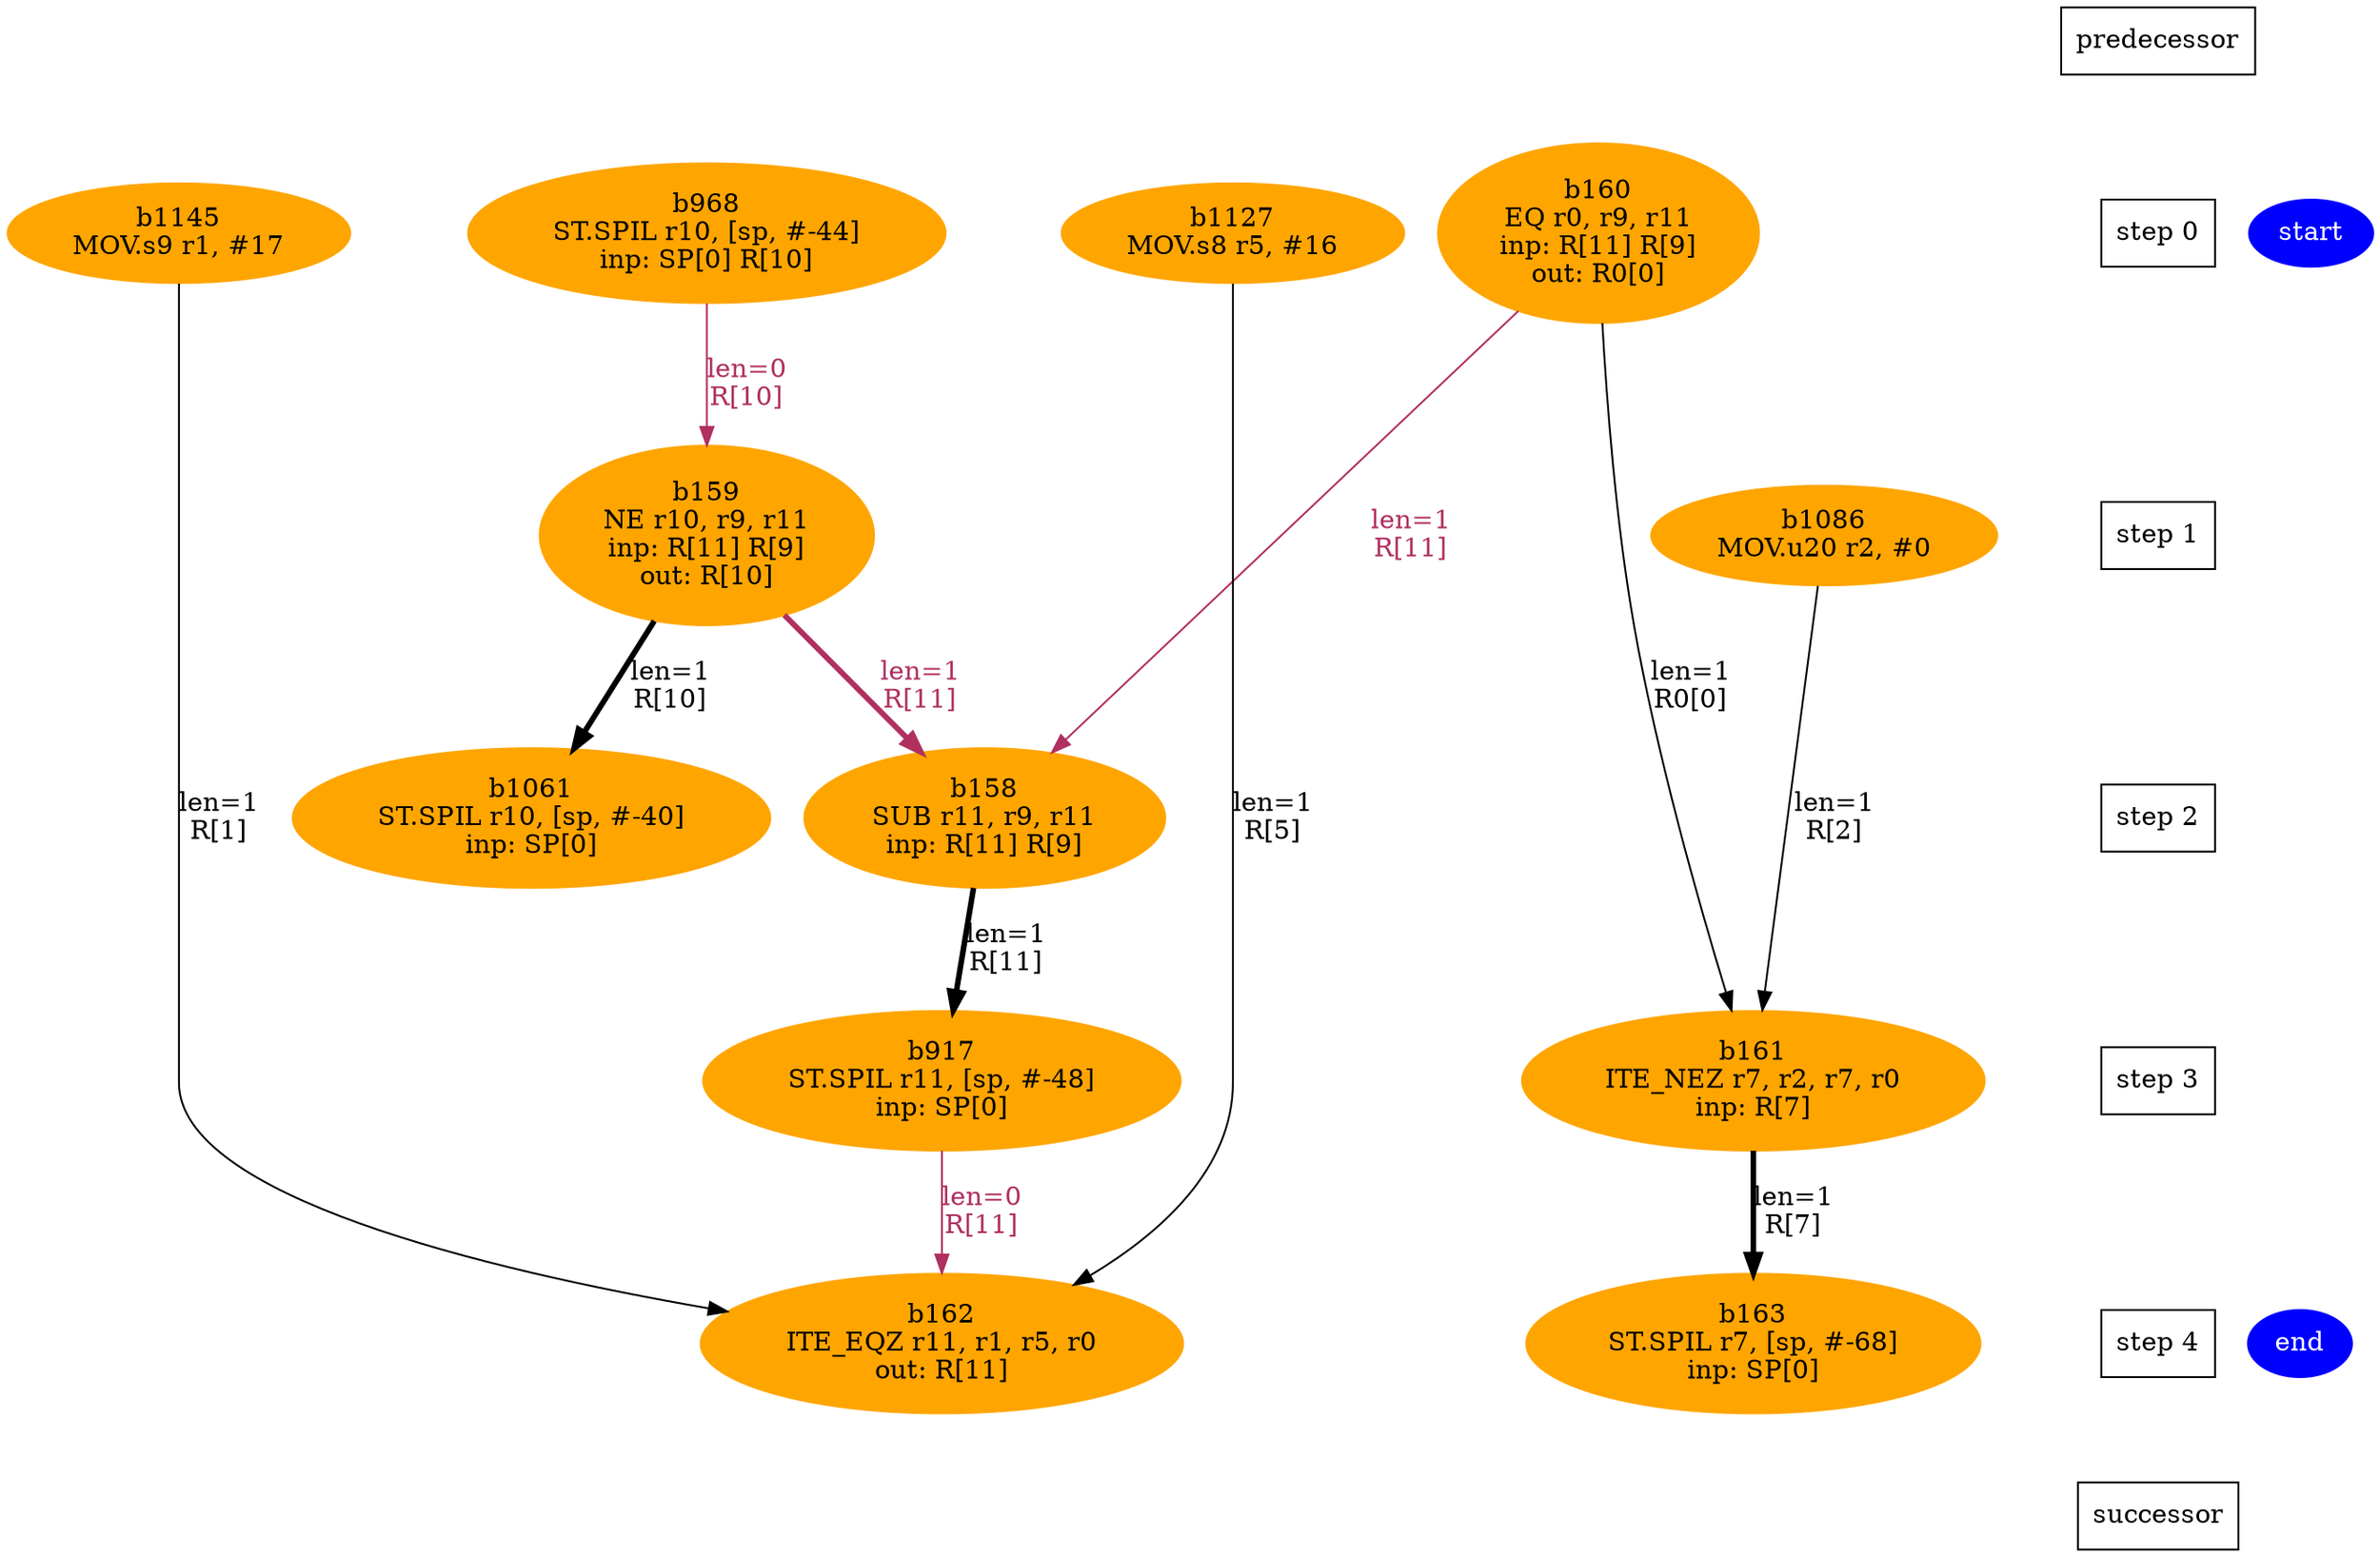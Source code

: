 digraph N {
 b158[color=orange,fontcolor=black,style=filled,label="b158\nSUB r11, r9, r11\ninp: R[11] R[9]"];  {rank=same; S2;  b158;}
 b159[color=orange,fontcolor=black,style=filled,label="b159\nNE r10, r9, r11\ninp: R[11] R[9]\nout: R[10]"];  {rank=same; S1;  b159;}
 b160[color=orange,fontcolor=black,style=filled,label="b160\nEQ r0, r9, r11\ninp: R[11] R[9]\nout: R0[0]"];  {rank=same; S0;  b160;}
 b161[color=orange,fontcolor=black,style=filled,label="b161\nITE_NEZ r7, r2, r7, r0\ninp: R[7]"];  {rank=same; S3;  b161;}
 b162[color=orange,fontcolor=black,style=filled,label="b162\nITE_EQZ r11, r1, r5, r0\nout: R[11]"];  {rank=same; S4;  b162;}
 b163[color=orange,fontcolor=black,style=filled,label="b163\nST.SPIL r7, [sp, #-68]\ninp: SP[0]"];  {rank=same; S4;  b163;}
 b1086[color=orange,fontcolor=black,style=filled,label="b1086\nMOV.u20 r2, #0"];  {rank=same; S1;  b1086;}
 b1127[color=orange,fontcolor=black,style=filled,label="b1127\nMOV.s8 r5, #16"];  {rank=same; S0;  b1127;}
 b1145[color=orange,fontcolor=black,style=filled,label="b1145\nMOV.s9 r1, #17"];  {rank=same; S0;  b1145;}
 b917[color=orange,fontcolor=black,style=filled,label="b917\nST.SPIL r11, [sp, #-48]\ninp: SP[0]"];  {rank=same; S3;  b917;}
 b968[color=orange,fontcolor=black,style=filled,label="b968\nST.SPIL r10, [sp, #-44]\ninp: SP[0] R[10]"];  {rank=same; S0;  b968;}
 b1061[color=orange,fontcolor=black,style=filled,label="b1061\nST.SPIL r10, [sp, #-40]\ninp: SP[0]"];  {rank=same; S2;  b1061;}
 start [color=blue,fontcolor=white,style=filled,label="start"];  {rank=same; S0;  start;}
 end [color=blue,fontcolor=white,style=filled,label="end"];  {rank=same; S4;  end;}
   b158 -> b917 [color=black,fontcolor=black,penwidth=3,label="len=1\nR[11]",weight=1000];
   b159 -> b158 [color=maroon,fontcolor=maroon,penwidth=3,label="len=1\nR[11]",weight=1000];
   b159 -> b1061 [color=black,fontcolor=black,penwidth=3,label="len=1\nR[10]",weight=1000];
   b160 -> b158 [color=maroon,fontcolor=maroon,label="len=1\nR[11]",weight=1000];
   b160 -> b161 [color=black,fontcolor=black,label="len=1\nR0[0]",weight=1000];
   b161 -> b163 [color=black,fontcolor=black,penwidth=3,label="len=1\nR[7]",weight=1000];
   b1086 -> b161 [color=black,fontcolor=black,label="len=1\nR[2]",weight=1000];
   b1127 -> b162 [color=black,fontcolor=black,label="len=1\nR[5]",weight=1000];
   b1145 -> b162 [color=black,fontcolor=black,label="len=1\nR[1]",weight=1000];
   b917 -> b162 [color=maroon,fontcolor=maroon,label="len=0\nR[11]",weight=1000];
   b968 -> b159 [color=maroon,fontcolor=maroon,label="len=0\nR[10]",weight=1000];
  Sm1 [label="predecessor",shape=box];
  S0 [label="step 0",shape=box];
  Sm1 -> S0[style=invis,weight=9000];
  S1 [label="step 1",shape=box];
  S0 -> S1[style=invis,weight=9000];
  S2 [label="step 2",shape=box];
  S1 -> S2[style=invis,weight=9000];
  S3 [label="step 3",shape=box];
  S2 -> S3[style=invis,weight=9000];
  S4 [label="step 4",shape=box];
  S3 -> S4[style=invis,weight=9000];
  S5 [label="successor",shape=box];
  S4 -> S5[style=invis,weight=9000];
}
